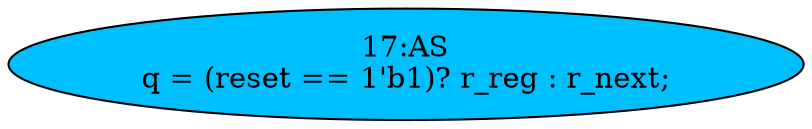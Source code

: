 strict digraph "" {
	node [label="\N"];
	"17:AS"	[ast="<pyverilog.vparser.ast.Assign object at 0x7f51836d85d0>",
		def_var="['q']",
		fillcolor=deepskyblue,
		label="17:AS
q = (reset == 1'b1)? r_reg : r_next;",
		statements="[]",
		style=filled,
		typ=Assign,
		use_var="['reset', 'r_reg', 'r_next']"];
}

